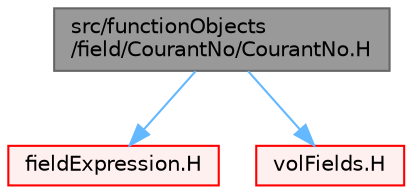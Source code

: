 digraph "src/functionObjects/field/CourantNo/CourantNo.H"
{
 // LATEX_PDF_SIZE
  bgcolor="transparent";
  edge [fontname=Helvetica,fontsize=10,labelfontname=Helvetica,labelfontsize=10];
  node [fontname=Helvetica,fontsize=10,shape=box,height=0.2,width=0.4];
  Node1 [id="Node000001",label="src/functionObjects\l/field/CourantNo/CourantNo.H",height=0.2,width=0.4,color="gray40", fillcolor="grey60", style="filled", fontcolor="black",tooltip=" "];
  Node1 -> Node2 [id="edge1_Node000001_Node000002",color="steelblue1",style="solid",tooltip=" "];
  Node2 [id="Node000002",label="fieldExpression.H",height=0.2,width=0.4,color="red", fillcolor="#FFF0F0", style="filled",URL="$fieldExpression_8H.html",tooltip=" "];
  Node1 -> Node403 [id="edge2_Node000001_Node000403",color="steelblue1",style="solid",tooltip=" "];
  Node403 [id="Node000403",label="volFields.H",height=0.2,width=0.4,color="red", fillcolor="#FFF0F0", style="filled",URL="$volFields_8H.html",tooltip=" "];
}
